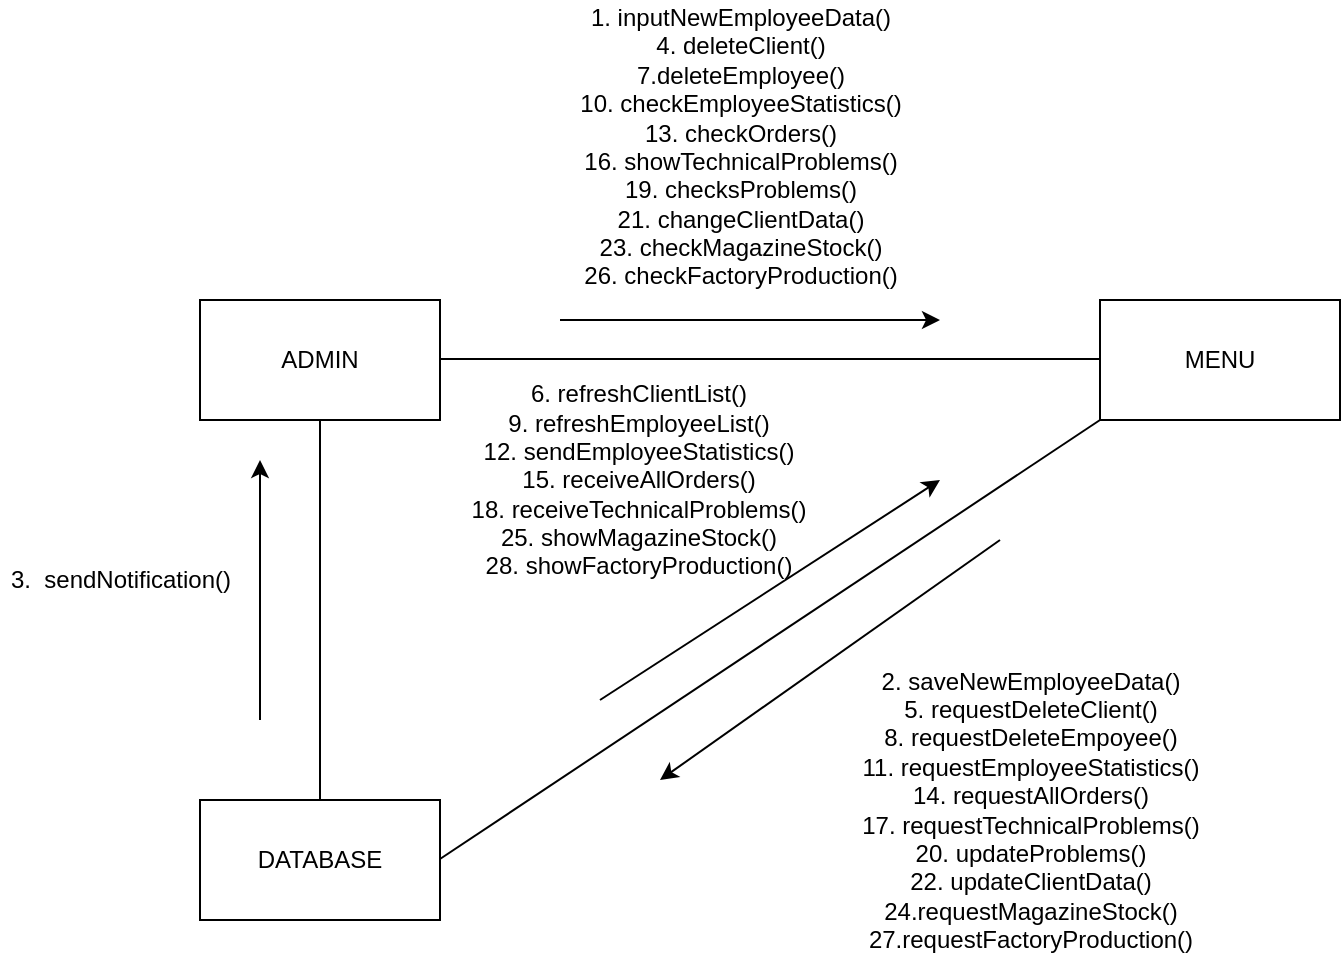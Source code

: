 <mxfile version="20.0.1" type="device"><diagram id="FQblzh1xZfY3tNM1tnJ5" name="Page-1"><mxGraphModel dx="1002" dy="596" grid="1" gridSize="10" guides="1" tooltips="1" connect="1" arrows="1" fold="1" page="1" pageScale="1" pageWidth="827" pageHeight="1169" math="0" shadow="0"><root><mxCell id="0"/><mxCell id="1" parent="0"/><mxCell id="qj5gSgfLmecDWBgPHnT2-2" value="ADMIN" style="rounded=0;whiteSpace=wrap;html=1;" parent="1" vertex="1"><mxGeometry x="110" y="210" width="120" height="60" as="geometry"/></mxCell><mxCell id="qj5gSgfLmecDWBgPHnT2-5" value="MENU" style="rounded=0;whiteSpace=wrap;html=1;" parent="1" vertex="1"><mxGeometry x="560" y="210" width="120" height="60" as="geometry"/></mxCell><mxCell id="qj5gSgfLmecDWBgPHnT2-6" value="DATABASE" style="rounded=0;whiteSpace=wrap;html=1;" parent="1" vertex="1"><mxGeometry x="110" y="460" width="120" height="60" as="geometry"/></mxCell><mxCell id="qj5gSgfLmecDWBgPHnT2-12" value="" style="endArrow=none;html=1;rounded=0;entryX=0;entryY=1;entryDx=0;entryDy=0;exitX=1;exitY=0.5;exitDx=0;exitDy=0;" parent="1" target="qj5gSgfLmecDWBgPHnT2-5" edge="1"><mxGeometry width="50" height="50" relative="1" as="geometry"><mxPoint x="230" y="489.5" as="sourcePoint"/><mxPoint x="560" y="489.5" as="targetPoint"/></mxGeometry></mxCell><mxCell id="qj5gSgfLmecDWBgPHnT2-13" value="" style="endArrow=none;html=1;rounded=0;entryX=0;entryY=0.5;entryDx=0;entryDy=0;exitX=1;exitY=0.5;exitDx=0;exitDy=0;" parent="1" edge="1"><mxGeometry width="50" height="50" relative="1" as="geometry"><mxPoint x="230" y="239.5" as="sourcePoint"/><mxPoint x="560" y="239.5" as="targetPoint"/></mxGeometry></mxCell><mxCell id="qj5gSgfLmecDWBgPHnT2-14" value="" style="endArrow=none;html=1;rounded=0;entryX=0.5;entryY=1;entryDx=0;entryDy=0;exitX=0.5;exitY=0;exitDx=0;exitDy=0;" parent="1" source="qj5gSgfLmecDWBgPHnT2-6" target="qj5gSgfLmecDWBgPHnT2-2" edge="1"><mxGeometry width="50" height="50" relative="1" as="geometry"><mxPoint x="170" y="450" as="sourcePoint"/><mxPoint x="420" y="330" as="targetPoint"/><Array as="points"/></mxGeometry></mxCell><mxCell id="qj5gSgfLmecDWBgPHnT2-15" value="" style="endArrow=classic;html=1;rounded=0;" parent="1" edge="1"><mxGeometry width="50" height="50" relative="1" as="geometry"><mxPoint x="290" y="220" as="sourcePoint"/><mxPoint x="480" y="220" as="targetPoint"/></mxGeometry></mxCell><mxCell id="qj5gSgfLmecDWBgPHnT2-16" value="1. inputNewEmployeeData()&lt;br&gt;4. deleteClient()&lt;br&gt;7.deleteEmployee()&lt;br&gt;10. checkEmployeeStatistics()&lt;br&gt;13. checkOrders()&lt;br&gt;16. showTechnicalProblems()&lt;br&gt;19. checksProblems()&lt;br&gt;21. changeClientData()&lt;br&gt;23. checkMagazineStock()&lt;br&gt;26. checkFactoryProduction()&lt;br&gt;&lt;br&gt;&lt;br&gt;&lt;br&gt;" style="text;html=1;align=center;verticalAlign=middle;resizable=0;points=[];autosize=1;strokeColor=none;fillColor=none;" parent="1" vertex="1"><mxGeometry x="300" y="60" width="160" height="190" as="geometry"/></mxCell><mxCell id="qj5gSgfLmecDWBgPHnT2-21" value="2. saveNewEmployeeData()&lt;br&gt;5. requestDeleteClient()&lt;br&gt;8. requestDeleteEmpoyee()&lt;br&gt;11. requestEmployeeStatistics()&lt;br&gt;14. requestAllOrders()&lt;br&gt;17. requestTechnicalProblems()&lt;br&gt;20. updateProblems()&lt;br&gt;22. updateClientData()&lt;br&gt;24.requestMagazineStock()&lt;br&gt;27.requestFactoryProduction()" style="text;html=1;align=center;verticalAlign=middle;resizable=0;points=[];autosize=1;strokeColor=none;fillColor=none;rotation=0;" parent="1" vertex="1"><mxGeometry x="440" y="390" width="170" height="150" as="geometry"/></mxCell><mxCell id="qj5gSgfLmecDWBgPHnT2-26" value="" style="endArrow=classic;html=1;rounded=0;" parent="1" edge="1"><mxGeometry width="50" height="50" relative="1" as="geometry"><mxPoint x="140" y="420" as="sourcePoint"/><mxPoint x="140" y="290" as="targetPoint"/></mxGeometry></mxCell><mxCell id="qj5gSgfLmecDWBgPHnT2-27" value="3.&amp;nbsp; sendNotification()" style="text;html=1;align=center;verticalAlign=middle;resizable=0;points=[];autosize=1;strokeColor=none;fillColor=none;" parent="1" vertex="1"><mxGeometry x="10" y="340" width="120" height="20" as="geometry"/></mxCell><mxCell id="qj5gSgfLmecDWBgPHnT2-28" value="" style="endArrow=classic;html=1;rounded=0;" parent="1" edge="1"><mxGeometry width="50" height="50" relative="1" as="geometry"><mxPoint x="510" y="330" as="sourcePoint"/><mxPoint x="340" y="450" as="targetPoint"/></mxGeometry></mxCell><mxCell id="qj5gSgfLmecDWBgPHnT2-30" value="" style="endArrow=classic;html=1;rounded=0;" parent="1" edge="1"><mxGeometry width="50" height="50" relative="1" as="geometry"><mxPoint x="310" y="410" as="sourcePoint"/><mxPoint x="480" y="300" as="targetPoint"/></mxGeometry></mxCell><mxCell id="qj5gSgfLmecDWBgPHnT2-31" value="6. refreshClientList()&lt;br&gt;9. refreshEmployeeList()&lt;br&gt;12. sendEmployeeStatistics()&lt;br&gt;15. receiveAllOrders()&lt;br&gt;18. receiveTechnicalProblems()&lt;br&gt;25. showMagazineStock()&lt;br&gt;28. showFactoryProduction()" style="text;html=1;align=center;verticalAlign=middle;resizable=0;points=[];autosize=1;strokeColor=none;fillColor=none;" parent="1" vertex="1"><mxGeometry x="244" y="250" width="170" height="100" as="geometry"/></mxCell></root></mxGraphModel></diagram></mxfile>